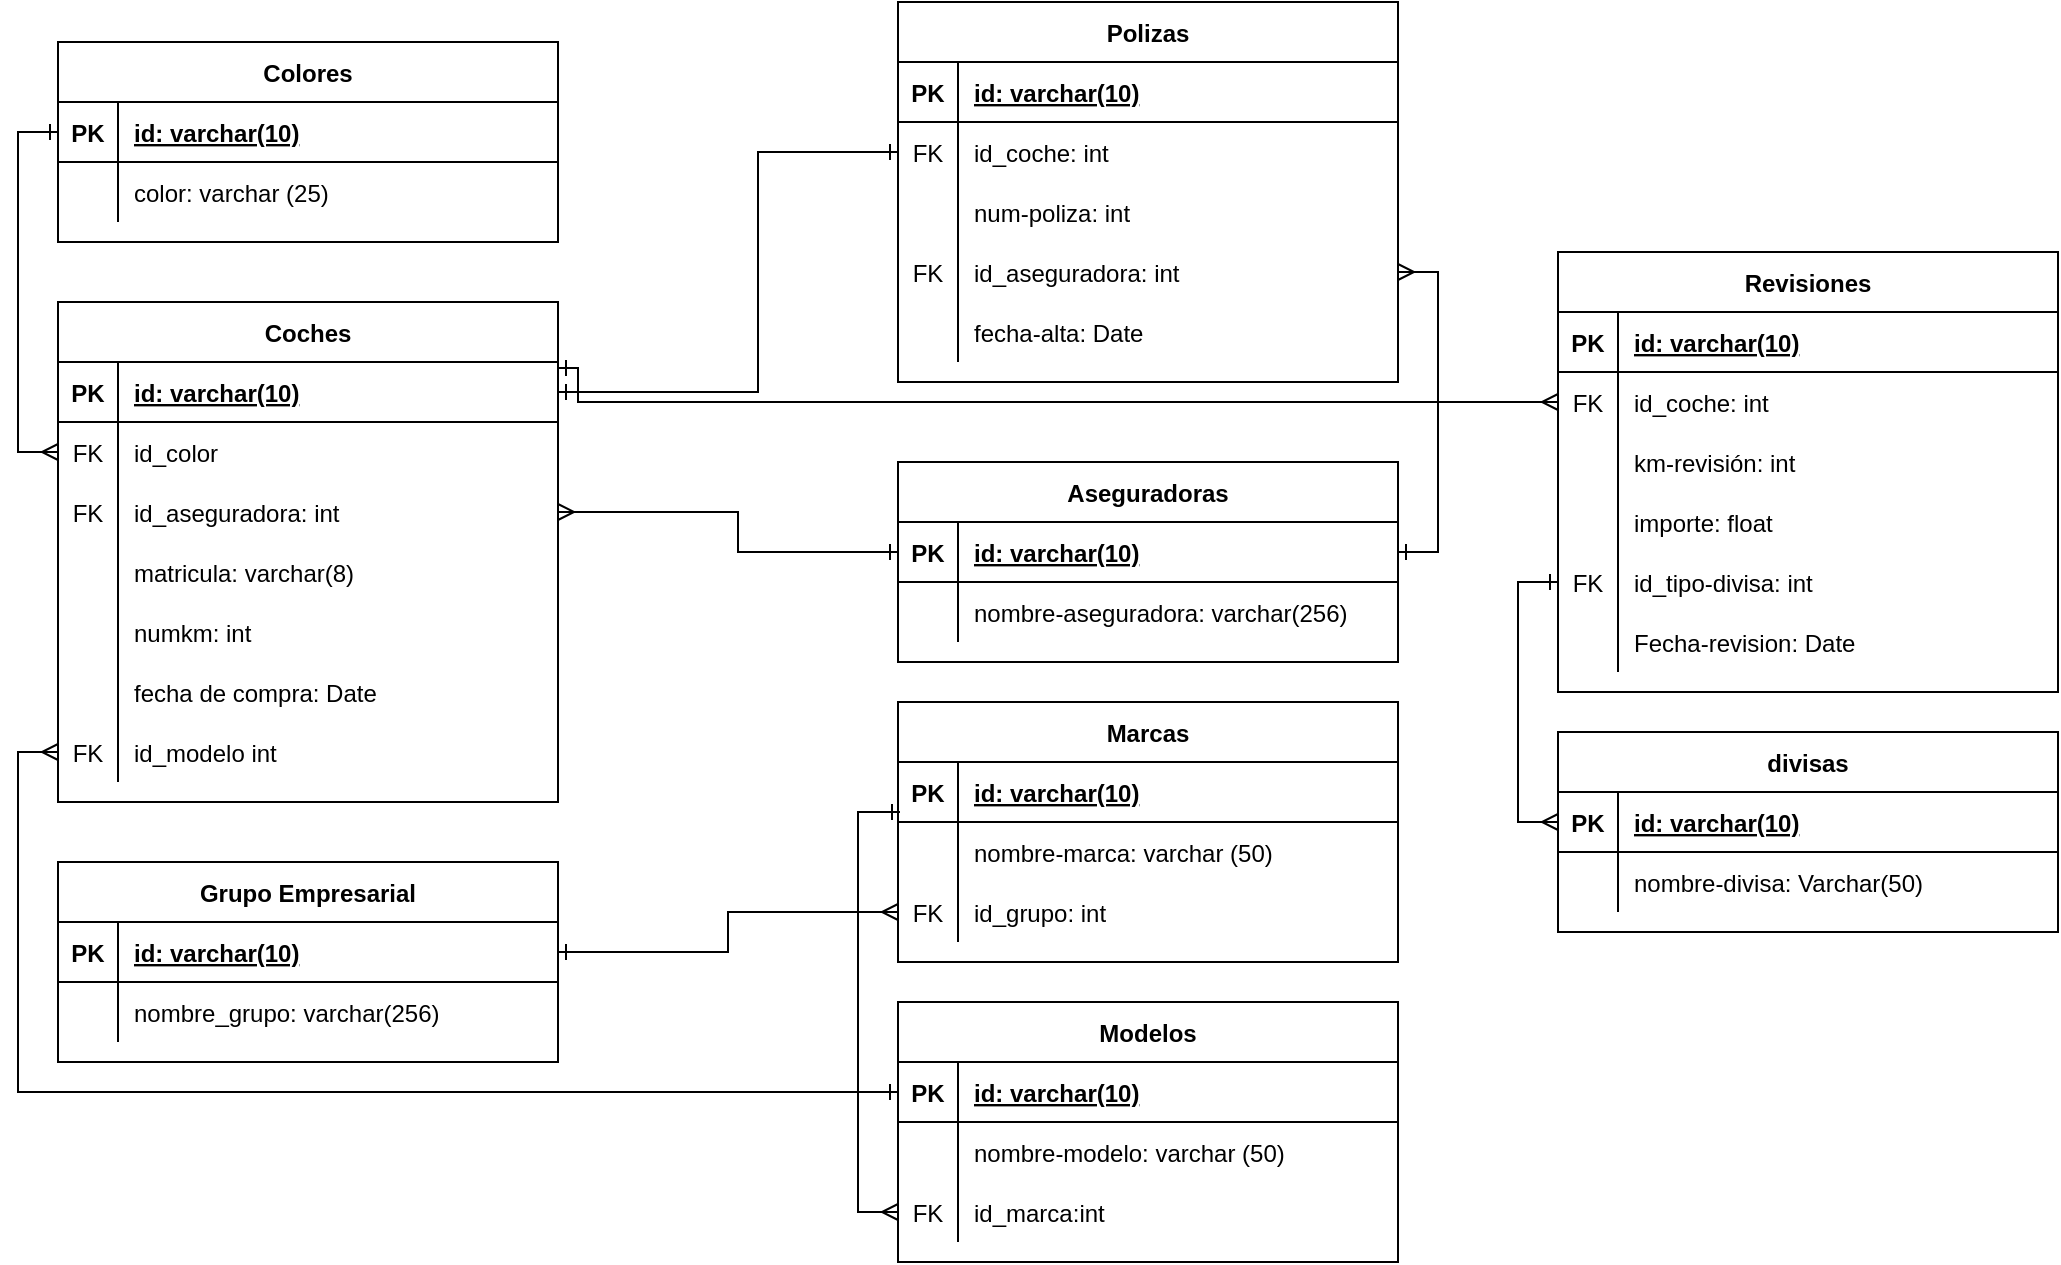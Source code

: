 <mxfile version="21.7.4" type="device">
  <diagram id="R2lEEEUBdFMjLlhIrx00" name="Page-1">
    <mxGraphModel dx="1434" dy="765" grid="1" gridSize="10" guides="1" tooltips="1" connect="1" arrows="1" fold="1" page="1" pageScale="1" pageWidth="1100" pageHeight="850" math="0" shadow="0" extFonts="Permanent Marker^https://fonts.googleapis.com/css?family=Permanent+Marker">
      <root>
        <mxCell id="0" />
        <mxCell id="1" parent="0" />
        <mxCell id="C-vyLk0tnHw3VtMMgP7b-23" value="Coches" style="shape=table;startSize=30;container=1;collapsible=1;childLayout=tableLayout;fixedRows=1;rowLines=0;fontStyle=1;align=center;resizeLast=1;" parent="1" vertex="1">
          <mxGeometry x="80" y="280" width="250" height="250" as="geometry" />
        </mxCell>
        <mxCell id="C-vyLk0tnHw3VtMMgP7b-24" value="" style="shape=partialRectangle;collapsible=0;dropTarget=0;pointerEvents=0;fillColor=none;points=[[0,0.5],[1,0.5]];portConstraint=eastwest;top=0;left=0;right=0;bottom=1;" parent="C-vyLk0tnHw3VtMMgP7b-23" vertex="1">
          <mxGeometry y="30" width="250" height="30" as="geometry" />
        </mxCell>
        <mxCell id="C-vyLk0tnHw3VtMMgP7b-25" value="PK" style="shape=partialRectangle;overflow=hidden;connectable=0;fillColor=none;top=0;left=0;bottom=0;right=0;fontStyle=1;" parent="C-vyLk0tnHw3VtMMgP7b-24" vertex="1">
          <mxGeometry width="30" height="30" as="geometry">
            <mxRectangle width="30" height="30" as="alternateBounds" />
          </mxGeometry>
        </mxCell>
        <mxCell id="C-vyLk0tnHw3VtMMgP7b-26" value="id: varchar(10)" style="shape=partialRectangle;overflow=hidden;connectable=0;fillColor=none;top=0;left=0;bottom=0;right=0;align=left;spacingLeft=6;fontStyle=5;" parent="C-vyLk0tnHw3VtMMgP7b-24" vertex="1">
          <mxGeometry x="30" width="220" height="30" as="geometry">
            <mxRectangle width="220" height="30" as="alternateBounds" />
          </mxGeometry>
        </mxCell>
        <mxCell id="2UdgAxoEoeNfF1kBt4mR-70" style="shape=partialRectangle;collapsible=0;dropTarget=0;pointerEvents=0;fillColor=none;points=[[0,0.5],[1,0.5]];portConstraint=eastwest;top=0;left=0;right=0;bottom=0;" parent="C-vyLk0tnHw3VtMMgP7b-23" vertex="1">
          <mxGeometry y="60" width="250" height="30" as="geometry" />
        </mxCell>
        <mxCell id="2UdgAxoEoeNfF1kBt4mR-71" value="FK" style="shape=partialRectangle;overflow=hidden;connectable=0;fillColor=none;top=0;left=0;bottom=0;right=0;" parent="2UdgAxoEoeNfF1kBt4mR-70" vertex="1">
          <mxGeometry width="30" height="30" as="geometry">
            <mxRectangle width="30" height="30" as="alternateBounds" />
          </mxGeometry>
        </mxCell>
        <mxCell id="2UdgAxoEoeNfF1kBt4mR-72" value="id_color" style="shape=partialRectangle;overflow=hidden;connectable=0;fillColor=none;top=0;left=0;bottom=0;right=0;align=left;spacingLeft=6;" parent="2UdgAxoEoeNfF1kBt4mR-70" vertex="1">
          <mxGeometry x="30" width="220" height="30" as="geometry">
            <mxRectangle width="220" height="30" as="alternateBounds" />
          </mxGeometry>
        </mxCell>
        <mxCell id="2UdgAxoEoeNfF1kBt4mR-4" style="shape=partialRectangle;collapsible=0;dropTarget=0;pointerEvents=0;fillColor=none;points=[[0,0.5],[1,0.5]];portConstraint=eastwest;top=0;left=0;right=0;bottom=0;" parent="C-vyLk0tnHw3VtMMgP7b-23" vertex="1">
          <mxGeometry y="90" width="250" height="30" as="geometry" />
        </mxCell>
        <mxCell id="2UdgAxoEoeNfF1kBt4mR-5" value="FK" style="shape=partialRectangle;overflow=hidden;connectable=0;fillColor=none;top=0;left=0;bottom=0;right=0;" parent="2UdgAxoEoeNfF1kBt4mR-4" vertex="1">
          <mxGeometry width="30" height="30" as="geometry">
            <mxRectangle width="30" height="30" as="alternateBounds" />
          </mxGeometry>
        </mxCell>
        <mxCell id="2UdgAxoEoeNfF1kBt4mR-6" value="id_aseguradora: int" style="shape=partialRectangle;overflow=hidden;connectable=0;fillColor=none;top=0;left=0;bottom=0;right=0;align=left;spacingLeft=6;" parent="2UdgAxoEoeNfF1kBt4mR-4" vertex="1">
          <mxGeometry x="30" width="220" height="30" as="geometry">
            <mxRectangle width="220" height="30" as="alternateBounds" />
          </mxGeometry>
        </mxCell>
        <mxCell id="C-vyLk0tnHw3VtMMgP7b-27" value="" style="shape=partialRectangle;collapsible=0;dropTarget=0;pointerEvents=0;fillColor=none;points=[[0,0.5],[1,0.5]];portConstraint=eastwest;top=0;left=0;right=0;bottom=0;" parent="C-vyLk0tnHw3VtMMgP7b-23" vertex="1">
          <mxGeometry y="120" width="250" height="30" as="geometry" />
        </mxCell>
        <mxCell id="C-vyLk0tnHw3VtMMgP7b-28" value="" style="shape=partialRectangle;overflow=hidden;connectable=0;fillColor=none;top=0;left=0;bottom=0;right=0;" parent="C-vyLk0tnHw3VtMMgP7b-27" vertex="1">
          <mxGeometry width="30" height="30" as="geometry">
            <mxRectangle width="30" height="30" as="alternateBounds" />
          </mxGeometry>
        </mxCell>
        <mxCell id="C-vyLk0tnHw3VtMMgP7b-29" value="matricula: varchar(8)" style="shape=partialRectangle;overflow=hidden;connectable=0;fillColor=none;top=0;left=0;bottom=0;right=0;align=left;spacingLeft=6;" parent="C-vyLk0tnHw3VtMMgP7b-27" vertex="1">
          <mxGeometry x="30" width="220" height="30" as="geometry">
            <mxRectangle width="220" height="30" as="alternateBounds" />
          </mxGeometry>
        </mxCell>
        <mxCell id="2UdgAxoEoeNfF1kBt4mR-1" style="shape=partialRectangle;collapsible=0;dropTarget=0;pointerEvents=0;fillColor=none;points=[[0,0.5],[1,0.5]];portConstraint=eastwest;top=0;left=0;right=0;bottom=0;" parent="C-vyLk0tnHw3VtMMgP7b-23" vertex="1">
          <mxGeometry y="150" width="250" height="30" as="geometry" />
        </mxCell>
        <mxCell id="2UdgAxoEoeNfF1kBt4mR-2" style="shape=partialRectangle;overflow=hidden;connectable=0;fillColor=none;top=0;left=0;bottom=0;right=0;" parent="2UdgAxoEoeNfF1kBt4mR-1" vertex="1">
          <mxGeometry width="30" height="30" as="geometry">
            <mxRectangle width="30" height="30" as="alternateBounds" />
          </mxGeometry>
        </mxCell>
        <mxCell id="2UdgAxoEoeNfF1kBt4mR-3" value="numkm: int" style="shape=partialRectangle;overflow=hidden;connectable=0;fillColor=none;top=0;left=0;bottom=0;right=0;align=left;spacingLeft=6;" parent="2UdgAxoEoeNfF1kBt4mR-1" vertex="1">
          <mxGeometry x="30" width="220" height="30" as="geometry">
            <mxRectangle width="220" height="30" as="alternateBounds" />
          </mxGeometry>
        </mxCell>
        <mxCell id="2UdgAxoEoeNfF1kBt4mR-7" style="shape=partialRectangle;collapsible=0;dropTarget=0;pointerEvents=0;fillColor=none;points=[[0,0.5],[1,0.5]];portConstraint=eastwest;top=0;left=0;right=0;bottom=0;" parent="C-vyLk0tnHw3VtMMgP7b-23" vertex="1">
          <mxGeometry y="180" width="250" height="30" as="geometry" />
        </mxCell>
        <mxCell id="2UdgAxoEoeNfF1kBt4mR-8" style="shape=partialRectangle;overflow=hidden;connectable=0;fillColor=none;top=0;left=0;bottom=0;right=0;" parent="2UdgAxoEoeNfF1kBt4mR-7" vertex="1">
          <mxGeometry width="30" height="30" as="geometry">
            <mxRectangle width="30" height="30" as="alternateBounds" />
          </mxGeometry>
        </mxCell>
        <mxCell id="2UdgAxoEoeNfF1kBt4mR-9" value="fecha de compra: Date" style="shape=partialRectangle;overflow=hidden;connectable=0;fillColor=none;top=0;left=0;bottom=0;right=0;align=left;spacingLeft=6;" parent="2UdgAxoEoeNfF1kBt4mR-7" vertex="1">
          <mxGeometry x="30" width="220" height="30" as="geometry">
            <mxRectangle width="220" height="30" as="alternateBounds" />
          </mxGeometry>
        </mxCell>
        <mxCell id="2UdgAxoEoeNfF1kBt4mR-81" style="shape=partialRectangle;collapsible=0;dropTarget=0;pointerEvents=0;fillColor=none;points=[[0,0.5],[1,0.5]];portConstraint=eastwest;top=0;left=0;right=0;bottom=0;" parent="C-vyLk0tnHw3VtMMgP7b-23" vertex="1">
          <mxGeometry y="210" width="250" height="30" as="geometry" />
        </mxCell>
        <mxCell id="2UdgAxoEoeNfF1kBt4mR-82" value="FK" style="shape=partialRectangle;overflow=hidden;connectable=0;fillColor=none;top=0;left=0;bottom=0;right=0;" parent="2UdgAxoEoeNfF1kBt4mR-81" vertex="1">
          <mxGeometry width="30" height="30" as="geometry">
            <mxRectangle width="30" height="30" as="alternateBounds" />
          </mxGeometry>
        </mxCell>
        <mxCell id="2UdgAxoEoeNfF1kBt4mR-83" value="id_modelo int" style="shape=partialRectangle;overflow=hidden;connectable=0;fillColor=none;top=0;left=0;bottom=0;right=0;align=left;spacingLeft=6;" parent="2UdgAxoEoeNfF1kBt4mR-81" vertex="1">
          <mxGeometry x="30" width="220" height="30" as="geometry">
            <mxRectangle width="220" height="30" as="alternateBounds" />
          </mxGeometry>
        </mxCell>
        <mxCell id="2UdgAxoEoeNfF1kBt4mR-51" value="Colores" style="shape=table;startSize=30;container=1;collapsible=1;childLayout=tableLayout;fixedRows=1;rowLines=0;fontStyle=1;align=center;resizeLast=1;" parent="1" vertex="1">
          <mxGeometry x="80" y="150" width="250" height="100" as="geometry" />
        </mxCell>
        <mxCell id="2UdgAxoEoeNfF1kBt4mR-52" value="" style="shape=partialRectangle;collapsible=0;dropTarget=0;pointerEvents=0;fillColor=none;points=[[0,0.5],[1,0.5]];portConstraint=eastwest;top=0;left=0;right=0;bottom=1;" parent="2UdgAxoEoeNfF1kBt4mR-51" vertex="1">
          <mxGeometry y="30" width="250" height="30" as="geometry" />
        </mxCell>
        <mxCell id="2UdgAxoEoeNfF1kBt4mR-53" value="PK" style="shape=partialRectangle;overflow=hidden;connectable=0;fillColor=none;top=0;left=0;bottom=0;right=0;fontStyle=1;" parent="2UdgAxoEoeNfF1kBt4mR-52" vertex="1">
          <mxGeometry width="30" height="30" as="geometry">
            <mxRectangle width="30" height="30" as="alternateBounds" />
          </mxGeometry>
        </mxCell>
        <mxCell id="2UdgAxoEoeNfF1kBt4mR-54" value="id: varchar(10)" style="shape=partialRectangle;overflow=hidden;connectable=0;fillColor=none;top=0;left=0;bottom=0;right=0;align=left;spacingLeft=6;fontStyle=5;" parent="2UdgAxoEoeNfF1kBt4mR-52" vertex="1">
          <mxGeometry x="30" width="220" height="30" as="geometry">
            <mxRectangle width="220" height="30" as="alternateBounds" />
          </mxGeometry>
        </mxCell>
        <mxCell id="2UdgAxoEoeNfF1kBt4mR-55" value="" style="shape=partialRectangle;collapsible=0;dropTarget=0;pointerEvents=0;fillColor=none;points=[[0,0.5],[1,0.5]];portConstraint=eastwest;top=0;left=0;right=0;bottom=0;" parent="2UdgAxoEoeNfF1kBt4mR-51" vertex="1">
          <mxGeometry y="60" width="250" height="30" as="geometry" />
        </mxCell>
        <mxCell id="2UdgAxoEoeNfF1kBt4mR-56" value="" style="shape=partialRectangle;overflow=hidden;connectable=0;fillColor=none;top=0;left=0;bottom=0;right=0;" parent="2UdgAxoEoeNfF1kBt4mR-55" vertex="1">
          <mxGeometry width="30" height="30" as="geometry">
            <mxRectangle width="30" height="30" as="alternateBounds" />
          </mxGeometry>
        </mxCell>
        <mxCell id="2UdgAxoEoeNfF1kBt4mR-57" value="color: varchar (25)" style="shape=partialRectangle;overflow=hidden;connectable=0;fillColor=none;top=0;left=0;bottom=0;right=0;align=left;spacingLeft=6;" parent="2UdgAxoEoeNfF1kBt4mR-55" vertex="1">
          <mxGeometry x="30" width="220" height="30" as="geometry">
            <mxRectangle width="220" height="30" as="alternateBounds" />
          </mxGeometry>
        </mxCell>
        <mxCell id="2UdgAxoEoeNfF1kBt4mR-74" value="Marcas" style="shape=table;startSize=30;container=1;collapsible=1;childLayout=tableLayout;fixedRows=1;rowLines=0;fontStyle=1;align=center;resizeLast=1;" parent="1" vertex="1">
          <mxGeometry x="500" y="480" width="250" height="130" as="geometry" />
        </mxCell>
        <mxCell id="2UdgAxoEoeNfF1kBt4mR-75" value="" style="shape=partialRectangle;collapsible=0;dropTarget=0;pointerEvents=0;fillColor=none;points=[[0,0.5],[1,0.5]];portConstraint=eastwest;top=0;left=0;right=0;bottom=1;" parent="2UdgAxoEoeNfF1kBt4mR-74" vertex="1">
          <mxGeometry y="30" width="250" height="30" as="geometry" />
        </mxCell>
        <mxCell id="2UdgAxoEoeNfF1kBt4mR-76" value="PK" style="shape=partialRectangle;overflow=hidden;connectable=0;fillColor=none;top=0;left=0;bottom=0;right=0;fontStyle=1;" parent="2UdgAxoEoeNfF1kBt4mR-75" vertex="1">
          <mxGeometry width="30" height="30" as="geometry">
            <mxRectangle width="30" height="30" as="alternateBounds" />
          </mxGeometry>
        </mxCell>
        <mxCell id="2UdgAxoEoeNfF1kBt4mR-77" value="id: varchar(10)" style="shape=partialRectangle;overflow=hidden;connectable=0;fillColor=none;top=0;left=0;bottom=0;right=0;align=left;spacingLeft=6;fontStyle=5;" parent="2UdgAxoEoeNfF1kBt4mR-75" vertex="1">
          <mxGeometry x="30" width="220" height="30" as="geometry">
            <mxRectangle width="220" height="30" as="alternateBounds" />
          </mxGeometry>
        </mxCell>
        <mxCell id="2UdgAxoEoeNfF1kBt4mR-78" value="" style="shape=partialRectangle;collapsible=0;dropTarget=0;pointerEvents=0;fillColor=none;points=[[0,0.5],[1,0.5]];portConstraint=eastwest;top=0;left=0;right=0;bottom=0;" parent="2UdgAxoEoeNfF1kBt4mR-74" vertex="1">
          <mxGeometry y="60" width="250" height="30" as="geometry" />
        </mxCell>
        <mxCell id="2UdgAxoEoeNfF1kBt4mR-79" value="" style="shape=partialRectangle;overflow=hidden;connectable=0;fillColor=none;top=0;left=0;bottom=0;right=0;" parent="2UdgAxoEoeNfF1kBt4mR-78" vertex="1">
          <mxGeometry width="30" height="30" as="geometry">
            <mxRectangle width="30" height="30" as="alternateBounds" />
          </mxGeometry>
        </mxCell>
        <mxCell id="2UdgAxoEoeNfF1kBt4mR-80" value="nombre-marca: varchar (50)" style="shape=partialRectangle;overflow=hidden;connectable=0;fillColor=none;top=0;left=0;bottom=0;right=0;align=left;spacingLeft=6;" parent="2UdgAxoEoeNfF1kBt4mR-78" vertex="1">
          <mxGeometry x="30" width="220" height="30" as="geometry">
            <mxRectangle width="220" height="30" as="alternateBounds" />
          </mxGeometry>
        </mxCell>
        <mxCell id="3Y1Sl37V57qmWJNA3LRB-37" value="" style="shape=partialRectangle;collapsible=0;dropTarget=0;pointerEvents=0;fillColor=none;points=[[0,0.5],[1,0.5]];portConstraint=eastwest;top=0;left=0;right=0;bottom=0;" vertex="1" parent="2UdgAxoEoeNfF1kBt4mR-74">
          <mxGeometry y="90" width="250" height="30" as="geometry" />
        </mxCell>
        <mxCell id="3Y1Sl37V57qmWJNA3LRB-38" value="FK" style="shape=partialRectangle;overflow=hidden;connectable=0;fillColor=none;top=0;left=0;bottom=0;right=0;" vertex="1" parent="3Y1Sl37V57qmWJNA3LRB-37">
          <mxGeometry width="30" height="30" as="geometry">
            <mxRectangle width="30" height="30" as="alternateBounds" />
          </mxGeometry>
        </mxCell>
        <mxCell id="3Y1Sl37V57qmWJNA3LRB-39" value="id_grupo: int" style="shape=partialRectangle;overflow=hidden;connectable=0;fillColor=none;top=0;left=0;bottom=0;right=0;align=left;spacingLeft=6;" vertex="1" parent="3Y1Sl37V57qmWJNA3LRB-37">
          <mxGeometry x="30" width="220" height="30" as="geometry">
            <mxRectangle width="220" height="30" as="alternateBounds" />
          </mxGeometry>
        </mxCell>
        <mxCell id="2UdgAxoEoeNfF1kBt4mR-84" value="Grupo Empresarial" style="shape=table;startSize=30;container=1;collapsible=1;childLayout=tableLayout;fixedRows=1;rowLines=0;fontStyle=1;align=center;resizeLast=1;" parent="1" vertex="1">
          <mxGeometry x="80" y="560" width="250" height="100" as="geometry" />
        </mxCell>
        <mxCell id="2UdgAxoEoeNfF1kBt4mR-85" value="" style="shape=partialRectangle;collapsible=0;dropTarget=0;pointerEvents=0;fillColor=none;points=[[0,0.5],[1,0.5]];portConstraint=eastwest;top=0;left=0;right=0;bottom=1;" parent="2UdgAxoEoeNfF1kBt4mR-84" vertex="1">
          <mxGeometry y="30" width="250" height="30" as="geometry" />
        </mxCell>
        <mxCell id="2UdgAxoEoeNfF1kBt4mR-86" value="PK" style="shape=partialRectangle;overflow=hidden;connectable=0;fillColor=none;top=0;left=0;bottom=0;right=0;fontStyle=1;" parent="2UdgAxoEoeNfF1kBt4mR-85" vertex="1">
          <mxGeometry width="30" height="30" as="geometry">
            <mxRectangle width="30" height="30" as="alternateBounds" />
          </mxGeometry>
        </mxCell>
        <mxCell id="2UdgAxoEoeNfF1kBt4mR-87" value="id: varchar(10)" style="shape=partialRectangle;overflow=hidden;connectable=0;fillColor=none;top=0;left=0;bottom=0;right=0;align=left;spacingLeft=6;fontStyle=5;" parent="2UdgAxoEoeNfF1kBt4mR-85" vertex="1">
          <mxGeometry x="30" width="220" height="30" as="geometry">
            <mxRectangle width="220" height="30" as="alternateBounds" />
          </mxGeometry>
        </mxCell>
        <mxCell id="2UdgAxoEoeNfF1kBt4mR-88" value="" style="shape=partialRectangle;collapsible=0;dropTarget=0;pointerEvents=0;fillColor=none;points=[[0,0.5],[1,0.5]];portConstraint=eastwest;top=0;left=0;right=0;bottom=0;" parent="2UdgAxoEoeNfF1kBt4mR-84" vertex="1">
          <mxGeometry y="60" width="250" height="30" as="geometry" />
        </mxCell>
        <mxCell id="2UdgAxoEoeNfF1kBt4mR-89" value="" style="shape=partialRectangle;overflow=hidden;connectable=0;fillColor=none;top=0;left=0;bottom=0;right=0;" parent="2UdgAxoEoeNfF1kBt4mR-88" vertex="1">
          <mxGeometry width="30" height="30" as="geometry">
            <mxRectangle width="30" height="30" as="alternateBounds" />
          </mxGeometry>
        </mxCell>
        <mxCell id="2UdgAxoEoeNfF1kBt4mR-90" value="nombre_grupo: varchar(256)" style="shape=partialRectangle;overflow=hidden;connectable=0;fillColor=none;top=0;left=0;bottom=0;right=0;align=left;spacingLeft=6;" parent="2UdgAxoEoeNfF1kBt4mR-88" vertex="1">
          <mxGeometry x="30" width="220" height="30" as="geometry">
            <mxRectangle width="220" height="30" as="alternateBounds" />
          </mxGeometry>
        </mxCell>
        <mxCell id="2UdgAxoEoeNfF1kBt4mR-91" value="Aseguradoras" style="shape=table;startSize=30;container=1;collapsible=1;childLayout=tableLayout;fixedRows=1;rowLines=0;fontStyle=1;align=center;resizeLast=1;" parent="1" vertex="1">
          <mxGeometry x="500" y="360" width="250" height="100" as="geometry" />
        </mxCell>
        <mxCell id="2UdgAxoEoeNfF1kBt4mR-92" value="" style="shape=partialRectangle;collapsible=0;dropTarget=0;pointerEvents=0;fillColor=none;points=[[0,0.5],[1,0.5]];portConstraint=eastwest;top=0;left=0;right=0;bottom=1;" parent="2UdgAxoEoeNfF1kBt4mR-91" vertex="1">
          <mxGeometry y="30" width="250" height="30" as="geometry" />
        </mxCell>
        <mxCell id="2UdgAxoEoeNfF1kBt4mR-93" value="PK" style="shape=partialRectangle;overflow=hidden;connectable=0;fillColor=none;top=0;left=0;bottom=0;right=0;fontStyle=1;" parent="2UdgAxoEoeNfF1kBt4mR-92" vertex="1">
          <mxGeometry width="30" height="30" as="geometry">
            <mxRectangle width="30" height="30" as="alternateBounds" />
          </mxGeometry>
        </mxCell>
        <mxCell id="2UdgAxoEoeNfF1kBt4mR-94" value="id: varchar(10)" style="shape=partialRectangle;overflow=hidden;connectable=0;fillColor=none;top=0;left=0;bottom=0;right=0;align=left;spacingLeft=6;fontStyle=5;" parent="2UdgAxoEoeNfF1kBt4mR-92" vertex="1">
          <mxGeometry x="30" width="220" height="30" as="geometry">
            <mxRectangle width="220" height="30" as="alternateBounds" />
          </mxGeometry>
        </mxCell>
        <mxCell id="2UdgAxoEoeNfF1kBt4mR-95" value="" style="shape=partialRectangle;collapsible=0;dropTarget=0;pointerEvents=0;fillColor=none;points=[[0,0.5],[1,0.5]];portConstraint=eastwest;top=0;left=0;right=0;bottom=0;" parent="2UdgAxoEoeNfF1kBt4mR-91" vertex="1">
          <mxGeometry y="60" width="250" height="30" as="geometry" />
        </mxCell>
        <mxCell id="2UdgAxoEoeNfF1kBt4mR-96" value="" style="shape=partialRectangle;overflow=hidden;connectable=0;fillColor=none;top=0;left=0;bottom=0;right=0;" parent="2UdgAxoEoeNfF1kBt4mR-95" vertex="1">
          <mxGeometry width="30" height="30" as="geometry">
            <mxRectangle width="30" height="30" as="alternateBounds" />
          </mxGeometry>
        </mxCell>
        <mxCell id="2UdgAxoEoeNfF1kBt4mR-97" value="nombre-aseguradora: varchar(256)" style="shape=partialRectangle;overflow=hidden;connectable=0;fillColor=none;top=0;left=0;bottom=0;right=0;align=left;spacingLeft=6;" parent="2UdgAxoEoeNfF1kBt4mR-95" vertex="1">
          <mxGeometry x="30" width="220" height="30" as="geometry">
            <mxRectangle width="220" height="30" as="alternateBounds" />
          </mxGeometry>
        </mxCell>
        <mxCell id="2UdgAxoEoeNfF1kBt4mR-98" value="Polizas" style="shape=table;startSize=30;container=1;collapsible=1;childLayout=tableLayout;fixedRows=1;rowLines=0;fontStyle=1;align=center;resizeLast=1;" parent="1" vertex="1">
          <mxGeometry x="500" y="130" width="250" height="190" as="geometry" />
        </mxCell>
        <mxCell id="2UdgAxoEoeNfF1kBt4mR-99" value="" style="shape=partialRectangle;collapsible=0;dropTarget=0;pointerEvents=0;fillColor=none;points=[[0,0.5],[1,0.5]];portConstraint=eastwest;top=0;left=0;right=0;bottom=1;" parent="2UdgAxoEoeNfF1kBt4mR-98" vertex="1">
          <mxGeometry y="30" width="250" height="30" as="geometry" />
        </mxCell>
        <mxCell id="2UdgAxoEoeNfF1kBt4mR-100" value="PK" style="shape=partialRectangle;overflow=hidden;connectable=0;fillColor=none;top=0;left=0;bottom=0;right=0;fontStyle=1;" parent="2UdgAxoEoeNfF1kBt4mR-99" vertex="1">
          <mxGeometry width="30" height="30" as="geometry">
            <mxRectangle width="30" height="30" as="alternateBounds" />
          </mxGeometry>
        </mxCell>
        <mxCell id="2UdgAxoEoeNfF1kBt4mR-101" value="id: varchar(10)" style="shape=partialRectangle;overflow=hidden;connectable=0;fillColor=none;top=0;left=0;bottom=0;right=0;align=left;spacingLeft=6;fontStyle=5;" parent="2UdgAxoEoeNfF1kBt4mR-99" vertex="1">
          <mxGeometry x="30" width="220" height="30" as="geometry">
            <mxRectangle width="220" height="30" as="alternateBounds" />
          </mxGeometry>
        </mxCell>
        <mxCell id="2UdgAxoEoeNfF1kBt4mR-102" value="" style="shape=partialRectangle;collapsible=0;dropTarget=0;pointerEvents=0;fillColor=none;points=[[0,0.5],[1,0.5]];portConstraint=eastwest;top=0;left=0;right=0;bottom=0;" parent="2UdgAxoEoeNfF1kBt4mR-98" vertex="1">
          <mxGeometry y="60" width="250" height="30" as="geometry" />
        </mxCell>
        <mxCell id="2UdgAxoEoeNfF1kBt4mR-103" value="FK" style="shape=partialRectangle;overflow=hidden;connectable=0;fillColor=none;top=0;left=0;bottom=0;right=0;" parent="2UdgAxoEoeNfF1kBt4mR-102" vertex="1">
          <mxGeometry width="30" height="30" as="geometry">
            <mxRectangle width="30" height="30" as="alternateBounds" />
          </mxGeometry>
        </mxCell>
        <mxCell id="2UdgAxoEoeNfF1kBt4mR-104" value="id_coche: int" style="shape=partialRectangle;overflow=hidden;connectable=0;fillColor=none;top=0;left=0;bottom=0;right=0;align=left;spacingLeft=6;" parent="2UdgAxoEoeNfF1kBt4mR-102" vertex="1">
          <mxGeometry x="30" width="220" height="30" as="geometry">
            <mxRectangle width="220" height="30" as="alternateBounds" />
          </mxGeometry>
        </mxCell>
        <mxCell id="2UdgAxoEoeNfF1kBt4mR-105" style="shape=partialRectangle;collapsible=0;dropTarget=0;pointerEvents=0;fillColor=none;points=[[0,0.5],[1,0.5]];portConstraint=eastwest;top=0;left=0;right=0;bottom=0;" parent="2UdgAxoEoeNfF1kBt4mR-98" vertex="1">
          <mxGeometry y="90" width="250" height="30" as="geometry" />
        </mxCell>
        <mxCell id="2UdgAxoEoeNfF1kBt4mR-106" style="shape=partialRectangle;overflow=hidden;connectable=0;fillColor=none;top=0;left=0;bottom=0;right=0;" parent="2UdgAxoEoeNfF1kBt4mR-105" vertex="1">
          <mxGeometry width="30" height="30" as="geometry">
            <mxRectangle width="30" height="30" as="alternateBounds" />
          </mxGeometry>
        </mxCell>
        <mxCell id="2UdgAxoEoeNfF1kBt4mR-107" value="num-poliza: int" style="shape=partialRectangle;overflow=hidden;connectable=0;fillColor=none;top=0;left=0;bottom=0;right=0;align=left;spacingLeft=6;" parent="2UdgAxoEoeNfF1kBt4mR-105" vertex="1">
          <mxGeometry x="30" width="220" height="30" as="geometry">
            <mxRectangle width="220" height="30" as="alternateBounds" />
          </mxGeometry>
        </mxCell>
        <mxCell id="2UdgAxoEoeNfF1kBt4mR-108" style="shape=partialRectangle;collapsible=0;dropTarget=0;pointerEvents=0;fillColor=none;points=[[0,0.5],[1,0.5]];portConstraint=eastwest;top=0;left=0;right=0;bottom=0;" parent="2UdgAxoEoeNfF1kBt4mR-98" vertex="1">
          <mxGeometry y="120" width="250" height="30" as="geometry" />
        </mxCell>
        <mxCell id="2UdgAxoEoeNfF1kBt4mR-109" value="FK" style="shape=partialRectangle;overflow=hidden;connectable=0;fillColor=none;top=0;left=0;bottom=0;right=0;" parent="2UdgAxoEoeNfF1kBt4mR-108" vertex="1">
          <mxGeometry width="30" height="30" as="geometry">
            <mxRectangle width="30" height="30" as="alternateBounds" />
          </mxGeometry>
        </mxCell>
        <mxCell id="2UdgAxoEoeNfF1kBt4mR-110" value="id_aseguradora: int" style="shape=partialRectangle;overflow=hidden;connectable=0;fillColor=none;top=0;left=0;bottom=0;right=0;align=left;spacingLeft=6;" parent="2UdgAxoEoeNfF1kBt4mR-108" vertex="1">
          <mxGeometry x="30" width="220" height="30" as="geometry">
            <mxRectangle width="220" height="30" as="alternateBounds" />
          </mxGeometry>
        </mxCell>
        <mxCell id="pH78uMHkZsWhn5xgrmv0-4" style="shape=partialRectangle;collapsible=0;dropTarget=0;pointerEvents=0;fillColor=none;points=[[0,0.5],[1,0.5]];portConstraint=eastwest;top=0;left=0;right=0;bottom=0;" parent="2UdgAxoEoeNfF1kBt4mR-98" vertex="1">
          <mxGeometry y="150" width="250" height="30" as="geometry" />
        </mxCell>
        <mxCell id="pH78uMHkZsWhn5xgrmv0-5" value="" style="shape=partialRectangle;overflow=hidden;connectable=0;fillColor=none;top=0;left=0;bottom=0;right=0;" parent="pH78uMHkZsWhn5xgrmv0-4" vertex="1">
          <mxGeometry width="30" height="30" as="geometry">
            <mxRectangle width="30" height="30" as="alternateBounds" />
          </mxGeometry>
        </mxCell>
        <mxCell id="pH78uMHkZsWhn5xgrmv0-6" value="fecha-alta: Date" style="shape=partialRectangle;overflow=hidden;connectable=0;fillColor=none;top=0;left=0;bottom=0;right=0;align=left;spacingLeft=6;" parent="pH78uMHkZsWhn5xgrmv0-4" vertex="1">
          <mxGeometry x="30" width="220" height="30" as="geometry">
            <mxRectangle width="220" height="30" as="alternateBounds" />
          </mxGeometry>
        </mxCell>
        <mxCell id="2UdgAxoEoeNfF1kBt4mR-123" value="Revisiones" style="shape=table;startSize=30;container=1;collapsible=1;childLayout=tableLayout;fixedRows=1;rowLines=0;fontStyle=1;align=center;resizeLast=1;" parent="1" vertex="1">
          <mxGeometry x="830" y="255" width="250" height="220" as="geometry" />
        </mxCell>
        <mxCell id="2UdgAxoEoeNfF1kBt4mR-124" value="" style="shape=partialRectangle;collapsible=0;dropTarget=0;pointerEvents=0;fillColor=none;points=[[0,0.5],[1,0.5]];portConstraint=eastwest;top=0;left=0;right=0;bottom=1;" parent="2UdgAxoEoeNfF1kBt4mR-123" vertex="1">
          <mxGeometry y="30" width="250" height="30" as="geometry" />
        </mxCell>
        <mxCell id="2UdgAxoEoeNfF1kBt4mR-125" value="PK" style="shape=partialRectangle;overflow=hidden;connectable=0;fillColor=none;top=0;left=0;bottom=0;right=0;fontStyle=1;" parent="2UdgAxoEoeNfF1kBt4mR-124" vertex="1">
          <mxGeometry width="30.0" height="30" as="geometry">
            <mxRectangle width="30.0" height="30" as="alternateBounds" />
          </mxGeometry>
        </mxCell>
        <mxCell id="2UdgAxoEoeNfF1kBt4mR-126" value="id: varchar(10)" style="shape=partialRectangle;overflow=hidden;connectable=0;fillColor=none;top=0;left=0;bottom=0;right=0;align=left;spacingLeft=6;fontStyle=5;" parent="2UdgAxoEoeNfF1kBt4mR-124" vertex="1">
          <mxGeometry x="30.0" width="220.0" height="30" as="geometry">
            <mxRectangle width="220.0" height="30" as="alternateBounds" />
          </mxGeometry>
        </mxCell>
        <mxCell id="2UdgAxoEoeNfF1kBt4mR-127" value="" style="shape=partialRectangle;collapsible=0;dropTarget=0;pointerEvents=0;fillColor=none;points=[[0,0.5],[1,0.5]];portConstraint=eastwest;top=0;left=0;right=0;bottom=0;" parent="2UdgAxoEoeNfF1kBt4mR-123" vertex="1">
          <mxGeometry y="60" width="250" height="30" as="geometry" />
        </mxCell>
        <mxCell id="2UdgAxoEoeNfF1kBt4mR-128" value="FK" style="shape=partialRectangle;overflow=hidden;connectable=0;fillColor=none;top=0;left=0;bottom=0;right=0;" parent="2UdgAxoEoeNfF1kBt4mR-127" vertex="1">
          <mxGeometry width="30.0" height="30" as="geometry">
            <mxRectangle width="30.0" height="30" as="alternateBounds" />
          </mxGeometry>
        </mxCell>
        <mxCell id="2UdgAxoEoeNfF1kBt4mR-129" value="id_coche: int" style="shape=partialRectangle;overflow=hidden;connectable=0;fillColor=none;top=0;left=0;bottom=0;right=0;align=left;spacingLeft=6;" parent="2UdgAxoEoeNfF1kBt4mR-127" vertex="1">
          <mxGeometry x="30.0" width="220.0" height="30" as="geometry">
            <mxRectangle width="220.0" height="30" as="alternateBounds" />
          </mxGeometry>
        </mxCell>
        <mxCell id="2UdgAxoEoeNfF1kBt4mR-130" style="shape=partialRectangle;collapsible=0;dropTarget=0;pointerEvents=0;fillColor=none;points=[[0,0.5],[1,0.5]];portConstraint=eastwest;top=0;left=0;right=0;bottom=0;" parent="2UdgAxoEoeNfF1kBt4mR-123" vertex="1">
          <mxGeometry y="90" width="250" height="30" as="geometry" />
        </mxCell>
        <mxCell id="2UdgAxoEoeNfF1kBt4mR-131" style="shape=partialRectangle;overflow=hidden;connectable=0;fillColor=none;top=0;left=0;bottom=0;right=0;" parent="2UdgAxoEoeNfF1kBt4mR-130" vertex="1">
          <mxGeometry width="30.0" height="30" as="geometry">
            <mxRectangle width="30.0" height="30" as="alternateBounds" />
          </mxGeometry>
        </mxCell>
        <mxCell id="2UdgAxoEoeNfF1kBt4mR-132" value="km-revisión: int" style="shape=partialRectangle;overflow=hidden;connectable=0;fillColor=none;top=0;left=0;bottom=0;right=0;align=left;spacingLeft=6;" parent="2UdgAxoEoeNfF1kBt4mR-130" vertex="1">
          <mxGeometry x="30.0" width="220.0" height="30" as="geometry">
            <mxRectangle width="220.0" height="30" as="alternateBounds" />
          </mxGeometry>
        </mxCell>
        <mxCell id="2UdgAxoEoeNfF1kBt4mR-136" style="shape=partialRectangle;collapsible=0;dropTarget=0;pointerEvents=0;fillColor=none;points=[[0,0.5],[1,0.5]];portConstraint=eastwest;top=0;left=0;right=0;bottom=0;" parent="2UdgAxoEoeNfF1kBt4mR-123" vertex="1">
          <mxGeometry y="120" width="250" height="30" as="geometry" />
        </mxCell>
        <mxCell id="2UdgAxoEoeNfF1kBt4mR-137" style="shape=partialRectangle;overflow=hidden;connectable=0;fillColor=none;top=0;left=0;bottom=0;right=0;" parent="2UdgAxoEoeNfF1kBt4mR-136" vertex="1">
          <mxGeometry width="30.0" height="30" as="geometry">
            <mxRectangle width="30.0" height="30" as="alternateBounds" />
          </mxGeometry>
        </mxCell>
        <mxCell id="2UdgAxoEoeNfF1kBt4mR-138" value="importe: float" style="shape=partialRectangle;overflow=hidden;connectable=0;fillColor=none;top=0;left=0;bottom=0;right=0;align=left;spacingLeft=6;" parent="2UdgAxoEoeNfF1kBt4mR-136" vertex="1">
          <mxGeometry x="30.0" width="220.0" height="30" as="geometry">
            <mxRectangle width="220.0" height="30" as="alternateBounds" />
          </mxGeometry>
        </mxCell>
        <mxCell id="2UdgAxoEoeNfF1kBt4mR-133" style="shape=partialRectangle;collapsible=0;dropTarget=0;pointerEvents=0;fillColor=none;points=[[0,0.5],[1,0.5]];portConstraint=eastwest;top=0;left=0;right=0;bottom=0;" parent="2UdgAxoEoeNfF1kBt4mR-123" vertex="1">
          <mxGeometry y="150" width="250" height="30" as="geometry" />
        </mxCell>
        <mxCell id="2UdgAxoEoeNfF1kBt4mR-134" value="FK" style="shape=partialRectangle;overflow=hidden;connectable=0;fillColor=none;top=0;left=0;bottom=0;right=0;" parent="2UdgAxoEoeNfF1kBt4mR-133" vertex="1">
          <mxGeometry width="30.0" height="30" as="geometry">
            <mxRectangle width="30.0" height="30" as="alternateBounds" />
          </mxGeometry>
        </mxCell>
        <mxCell id="2UdgAxoEoeNfF1kBt4mR-135" value="id_tipo-divisa: int" style="shape=partialRectangle;overflow=hidden;connectable=0;fillColor=none;top=0;left=0;bottom=0;right=0;align=left;spacingLeft=6;" parent="2UdgAxoEoeNfF1kBt4mR-133" vertex="1">
          <mxGeometry x="30.0" width="220.0" height="30" as="geometry">
            <mxRectangle width="220.0" height="30" as="alternateBounds" />
          </mxGeometry>
        </mxCell>
        <mxCell id="2UdgAxoEoeNfF1kBt4mR-166" style="shape=partialRectangle;collapsible=0;dropTarget=0;pointerEvents=0;fillColor=none;points=[[0,0.5],[1,0.5]];portConstraint=eastwest;top=0;left=0;right=0;bottom=0;" parent="2UdgAxoEoeNfF1kBt4mR-123" vertex="1">
          <mxGeometry y="180" width="250" height="30" as="geometry" />
        </mxCell>
        <mxCell id="2UdgAxoEoeNfF1kBt4mR-167" style="shape=partialRectangle;overflow=hidden;connectable=0;fillColor=none;top=0;left=0;bottom=0;right=0;" parent="2UdgAxoEoeNfF1kBt4mR-166" vertex="1">
          <mxGeometry width="30.0" height="30" as="geometry">
            <mxRectangle width="30.0" height="30" as="alternateBounds" />
          </mxGeometry>
        </mxCell>
        <mxCell id="2UdgAxoEoeNfF1kBt4mR-168" value="Fecha-revision: Date" style="shape=partialRectangle;overflow=hidden;connectable=0;fillColor=none;top=0;left=0;bottom=0;right=0;align=left;spacingLeft=6;" parent="2UdgAxoEoeNfF1kBt4mR-166" vertex="1">
          <mxGeometry x="30.0" width="220.0" height="30" as="geometry">
            <mxRectangle width="220.0" height="30" as="alternateBounds" />
          </mxGeometry>
        </mxCell>
        <mxCell id="2UdgAxoEoeNfF1kBt4mR-139" value="divisas" style="shape=table;startSize=30;container=1;collapsible=1;childLayout=tableLayout;fixedRows=1;rowLines=0;fontStyle=1;align=center;resizeLast=1;" parent="1" vertex="1">
          <mxGeometry x="830" y="495" width="250" height="100" as="geometry" />
        </mxCell>
        <mxCell id="2UdgAxoEoeNfF1kBt4mR-140" value="" style="shape=partialRectangle;collapsible=0;dropTarget=0;pointerEvents=0;fillColor=none;points=[[0,0.5],[1,0.5]];portConstraint=eastwest;top=0;left=0;right=0;bottom=1;" parent="2UdgAxoEoeNfF1kBt4mR-139" vertex="1">
          <mxGeometry y="30" width="250" height="30" as="geometry" />
        </mxCell>
        <mxCell id="2UdgAxoEoeNfF1kBt4mR-141" value="PK" style="shape=partialRectangle;overflow=hidden;connectable=0;fillColor=none;top=0;left=0;bottom=0;right=0;fontStyle=1;" parent="2UdgAxoEoeNfF1kBt4mR-140" vertex="1">
          <mxGeometry width="30" height="30" as="geometry">
            <mxRectangle width="30" height="30" as="alternateBounds" />
          </mxGeometry>
        </mxCell>
        <mxCell id="2UdgAxoEoeNfF1kBt4mR-142" value="id: varchar(10)" style="shape=partialRectangle;overflow=hidden;connectable=0;fillColor=none;top=0;left=0;bottom=0;right=0;align=left;spacingLeft=6;fontStyle=5;" parent="2UdgAxoEoeNfF1kBt4mR-140" vertex="1">
          <mxGeometry x="30" width="220" height="30" as="geometry">
            <mxRectangle width="220" height="30" as="alternateBounds" />
          </mxGeometry>
        </mxCell>
        <mxCell id="2UdgAxoEoeNfF1kBt4mR-143" value="" style="shape=partialRectangle;collapsible=0;dropTarget=0;pointerEvents=0;fillColor=none;points=[[0,0.5],[1,0.5]];portConstraint=eastwest;top=0;left=0;right=0;bottom=0;" parent="2UdgAxoEoeNfF1kBt4mR-139" vertex="1">
          <mxGeometry y="60" width="250" height="30" as="geometry" />
        </mxCell>
        <mxCell id="2UdgAxoEoeNfF1kBt4mR-144" value="" style="shape=partialRectangle;overflow=hidden;connectable=0;fillColor=none;top=0;left=0;bottom=0;right=0;" parent="2UdgAxoEoeNfF1kBt4mR-143" vertex="1">
          <mxGeometry width="30" height="30" as="geometry">
            <mxRectangle width="30" height="30" as="alternateBounds" />
          </mxGeometry>
        </mxCell>
        <mxCell id="2UdgAxoEoeNfF1kBt4mR-145" value="nombre-divisa: Varchar(50)" style="shape=partialRectangle;overflow=hidden;connectable=0;fillColor=none;top=0;left=0;bottom=0;right=0;align=left;spacingLeft=6;" parent="2UdgAxoEoeNfF1kBt4mR-143" vertex="1">
          <mxGeometry x="30" width="220" height="30" as="geometry">
            <mxRectangle width="220" height="30" as="alternateBounds" />
          </mxGeometry>
        </mxCell>
        <mxCell id="2UdgAxoEoeNfF1kBt4mR-149" style="edgeStyle=orthogonalEdgeStyle;rounded=0;orthogonalLoop=1;jettySize=auto;html=1;exitX=0;exitY=0.5;exitDx=0;exitDy=0;endArrow=ERmany;endFill=0;startArrow=ERone;startFill=0;entryX=1;entryY=0.5;entryDx=0;entryDy=0;" parent="1" source="2UdgAxoEoeNfF1kBt4mR-92" target="2UdgAxoEoeNfF1kBt4mR-4" edge="1">
          <mxGeometry relative="1" as="geometry">
            <Array as="points">
              <mxPoint x="420" y="405" />
              <mxPoint x="420" y="385" />
            </Array>
          </mxGeometry>
        </mxCell>
        <mxCell id="2UdgAxoEoeNfF1kBt4mR-150" style="edgeStyle=orthogonalEdgeStyle;rounded=0;orthogonalLoop=1;jettySize=auto;html=1;exitX=0;exitY=0.5;exitDx=0;exitDy=0;entryX=0;entryY=0.5;entryDx=0;entryDy=0;endArrow=ERmany;endFill=0;startArrow=ERone;startFill=0;" parent="1" source="2UdgAxoEoeNfF1kBt4mR-52" target="2UdgAxoEoeNfF1kBt4mR-70" edge="1">
          <mxGeometry relative="1" as="geometry" />
        </mxCell>
        <mxCell id="2UdgAxoEoeNfF1kBt4mR-156" style="edgeStyle=orthogonalEdgeStyle;rounded=0;orthogonalLoop=1;jettySize=auto;html=1;exitX=1;exitY=0.5;exitDx=0;exitDy=0;endArrow=ERone;endFill=0;startArrow=ERmany;startFill=0;" parent="1" source="2UdgAxoEoeNfF1kBt4mR-108" target="2UdgAxoEoeNfF1kBt4mR-92" edge="1">
          <mxGeometry relative="1" as="geometry" />
        </mxCell>
        <mxCell id="2UdgAxoEoeNfF1kBt4mR-162" style="edgeStyle=orthogonalEdgeStyle;rounded=0;orthogonalLoop=1;jettySize=auto;html=1;startArrow=ERone;startFill=0;endArrow=ERone;endFill=0;" parent="1" source="2UdgAxoEoeNfF1kBt4mR-102" edge="1">
          <mxGeometry relative="1" as="geometry">
            <Array as="points">
              <mxPoint x="430" y="205" />
              <mxPoint x="430" y="325" />
            </Array>
            <mxPoint x="330" y="325" as="targetPoint" />
          </mxGeometry>
        </mxCell>
        <mxCell id="2UdgAxoEoeNfF1kBt4mR-164" style="edgeStyle=orthogonalEdgeStyle;rounded=0;orthogonalLoop=1;jettySize=auto;html=1;exitX=0;exitY=0.5;exitDx=0;exitDy=0;endArrow=ERone;endFill=0;startArrow=ERmany;startFill=0;" parent="1" source="2UdgAxoEoeNfF1kBt4mR-127" target="C-vyLk0tnHw3VtMMgP7b-24" edge="1">
          <mxGeometry relative="1" as="geometry">
            <Array as="points">
              <mxPoint x="340" y="330" />
              <mxPoint x="340" y="313" />
            </Array>
            <mxPoint x="328" y="333" as="targetPoint" />
          </mxGeometry>
        </mxCell>
        <mxCell id="2UdgAxoEoeNfF1kBt4mR-165" style="edgeStyle=orthogonalEdgeStyle;rounded=0;orthogonalLoop=1;jettySize=auto;html=1;exitX=0;exitY=0.5;exitDx=0;exitDy=0;entryX=0;entryY=0.5;entryDx=0;entryDy=0;startArrow=ERone;startFill=0;endArrow=ERmany;endFill=0;" parent="1" source="2UdgAxoEoeNfF1kBt4mR-133" target="2UdgAxoEoeNfF1kBt4mR-140" edge="1">
          <mxGeometry relative="1" as="geometry" />
        </mxCell>
        <mxCell id="3Y1Sl37V57qmWJNA3LRB-1" value="Modelos" style="shape=table;startSize=30;container=1;collapsible=1;childLayout=tableLayout;fixedRows=1;rowLines=0;fontStyle=1;align=center;resizeLast=1;" vertex="1" parent="1">
          <mxGeometry x="500" y="630" width="250" height="130" as="geometry" />
        </mxCell>
        <mxCell id="3Y1Sl37V57qmWJNA3LRB-2" value="" style="shape=partialRectangle;collapsible=0;dropTarget=0;pointerEvents=0;fillColor=none;points=[[0,0.5],[1,0.5]];portConstraint=eastwest;top=0;left=0;right=0;bottom=1;" vertex="1" parent="3Y1Sl37V57qmWJNA3LRB-1">
          <mxGeometry y="30" width="250" height="30" as="geometry" />
        </mxCell>
        <mxCell id="3Y1Sl37V57qmWJNA3LRB-3" value="PK" style="shape=partialRectangle;overflow=hidden;connectable=0;fillColor=none;top=0;left=0;bottom=0;right=0;fontStyle=1;" vertex="1" parent="3Y1Sl37V57qmWJNA3LRB-2">
          <mxGeometry width="30" height="30" as="geometry">
            <mxRectangle width="30" height="30" as="alternateBounds" />
          </mxGeometry>
        </mxCell>
        <mxCell id="3Y1Sl37V57qmWJNA3LRB-4" value="id: varchar(10)" style="shape=partialRectangle;overflow=hidden;connectable=0;fillColor=none;top=0;left=0;bottom=0;right=0;align=left;spacingLeft=6;fontStyle=5;" vertex="1" parent="3Y1Sl37V57qmWJNA3LRB-2">
          <mxGeometry x="30" width="220" height="30" as="geometry">
            <mxRectangle width="220" height="30" as="alternateBounds" />
          </mxGeometry>
        </mxCell>
        <mxCell id="3Y1Sl37V57qmWJNA3LRB-8" value="" style="shape=partialRectangle;collapsible=0;dropTarget=0;pointerEvents=0;fillColor=none;points=[[0,0.5],[1,0.5]];portConstraint=eastwest;top=0;left=0;right=0;bottom=0;" vertex="1" parent="3Y1Sl37V57qmWJNA3LRB-1">
          <mxGeometry y="60" width="250" height="30" as="geometry" />
        </mxCell>
        <mxCell id="3Y1Sl37V57qmWJNA3LRB-9" value="" style="shape=partialRectangle;overflow=hidden;connectable=0;fillColor=none;top=0;left=0;bottom=0;right=0;" vertex="1" parent="3Y1Sl37V57qmWJNA3LRB-8">
          <mxGeometry width="30" height="30" as="geometry">
            <mxRectangle width="30" height="30" as="alternateBounds" />
          </mxGeometry>
        </mxCell>
        <mxCell id="3Y1Sl37V57qmWJNA3LRB-10" value="nombre-modelo: varchar (50)" style="shape=partialRectangle;overflow=hidden;connectable=0;fillColor=none;top=0;left=0;bottom=0;right=0;align=left;spacingLeft=6;" vertex="1" parent="3Y1Sl37V57qmWJNA3LRB-8">
          <mxGeometry x="30" width="220" height="30" as="geometry">
            <mxRectangle width="220" height="30" as="alternateBounds" />
          </mxGeometry>
        </mxCell>
        <mxCell id="3Y1Sl37V57qmWJNA3LRB-18" value="" style="shape=partialRectangle;collapsible=0;dropTarget=0;pointerEvents=0;fillColor=none;points=[[0,0.5],[1,0.5]];portConstraint=eastwest;top=0;left=0;right=0;bottom=0;" vertex="1" parent="3Y1Sl37V57qmWJNA3LRB-1">
          <mxGeometry y="90" width="250" height="30" as="geometry" />
        </mxCell>
        <mxCell id="3Y1Sl37V57qmWJNA3LRB-19" value="FK" style="shape=partialRectangle;overflow=hidden;connectable=0;fillColor=none;top=0;left=0;bottom=0;right=0;" vertex="1" parent="3Y1Sl37V57qmWJNA3LRB-18">
          <mxGeometry width="30" height="30" as="geometry">
            <mxRectangle width="30" height="30" as="alternateBounds" />
          </mxGeometry>
        </mxCell>
        <mxCell id="3Y1Sl37V57qmWJNA3LRB-20" value="id_marca:int" style="shape=partialRectangle;overflow=hidden;connectable=0;fillColor=none;top=0;left=0;bottom=0;right=0;align=left;spacingLeft=6;" vertex="1" parent="3Y1Sl37V57qmWJNA3LRB-18">
          <mxGeometry x="30" width="220" height="30" as="geometry">
            <mxRectangle width="220" height="30" as="alternateBounds" />
          </mxGeometry>
        </mxCell>
        <mxCell id="3Y1Sl37V57qmWJNA3LRB-21" style="edgeStyle=orthogonalEdgeStyle;rounded=0;orthogonalLoop=1;jettySize=auto;html=1;exitX=0;exitY=0.5;exitDx=0;exitDy=0;entryX=0.004;entryY=-0.167;entryDx=0;entryDy=0;entryPerimeter=0;endArrow=ERone;endFill=0;startArrow=ERmany;startFill=0;" edge="1" parent="1" source="3Y1Sl37V57qmWJNA3LRB-18" target="2UdgAxoEoeNfF1kBt4mR-78">
          <mxGeometry relative="1" as="geometry" />
        </mxCell>
        <mxCell id="3Y1Sl37V57qmWJNA3LRB-40" style="edgeStyle=orthogonalEdgeStyle;rounded=0;orthogonalLoop=1;jettySize=auto;html=1;exitX=1;exitY=0.5;exitDx=0;exitDy=0;endArrow=ERmany;endFill=0;startArrow=ERone;startFill=0;" edge="1" parent="1" source="2UdgAxoEoeNfF1kBt4mR-85" target="3Y1Sl37V57qmWJNA3LRB-37">
          <mxGeometry relative="1" as="geometry" />
        </mxCell>
        <mxCell id="3Y1Sl37V57qmWJNA3LRB-41" style="edgeStyle=orthogonalEdgeStyle;rounded=0;orthogonalLoop=1;jettySize=auto;html=1;exitX=0;exitY=0.5;exitDx=0;exitDy=0;endArrow=ERone;endFill=0;startArrow=ERmany;startFill=0;" edge="1" parent="1" source="2UdgAxoEoeNfF1kBt4mR-81" target="3Y1Sl37V57qmWJNA3LRB-2">
          <mxGeometry relative="1" as="geometry" />
        </mxCell>
      </root>
    </mxGraphModel>
  </diagram>
</mxfile>
